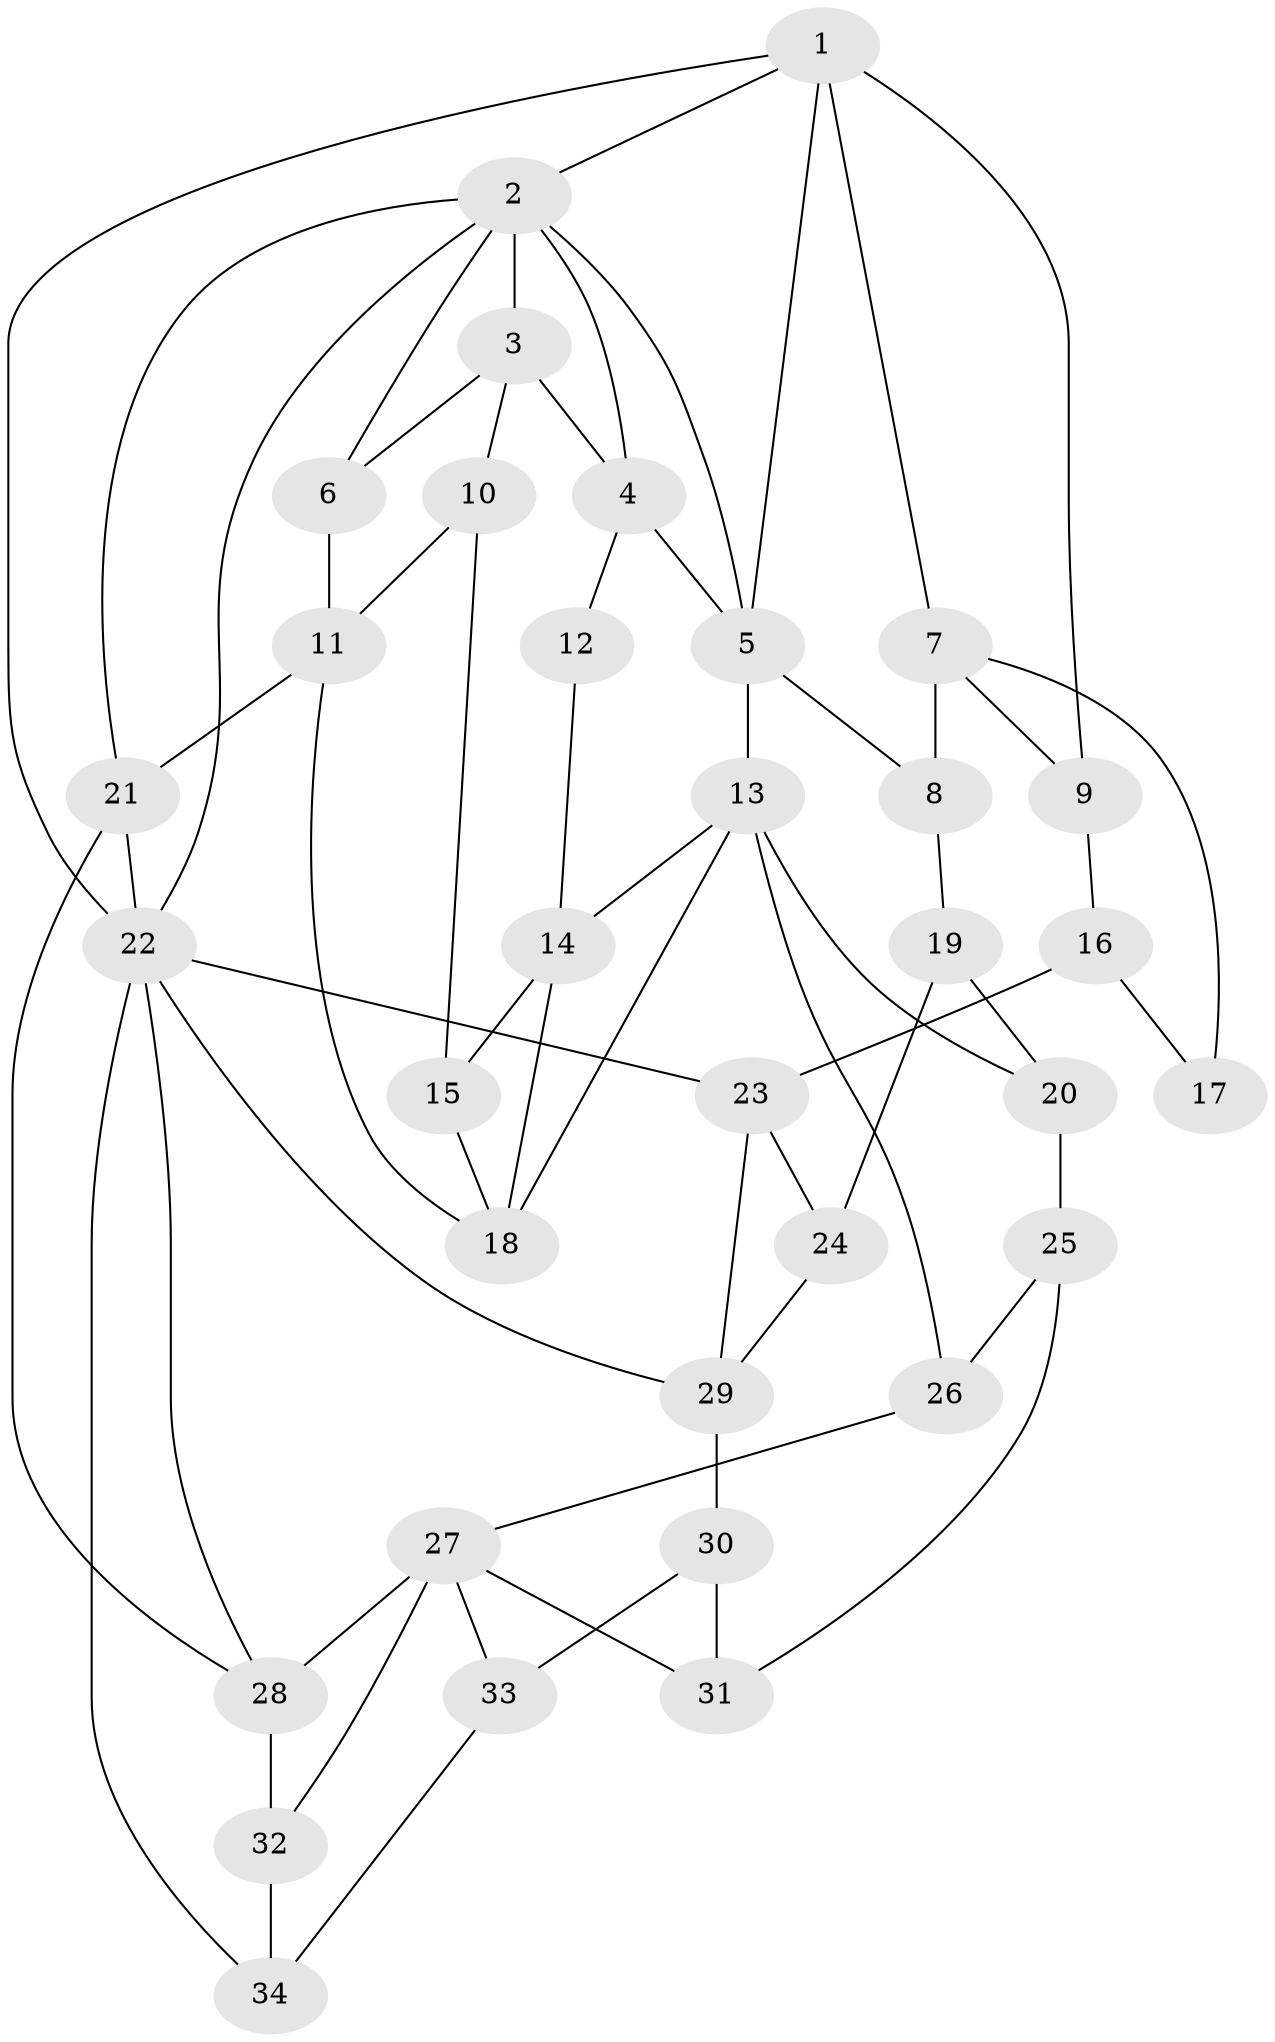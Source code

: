 // original degree distribution, {3: 0.018018018018018018, 6: 0.1891891891891892, 5: 0.5765765765765766, 4: 0.21621621621621623}
// Generated by graph-tools (version 1.1) at 2025/54/03/04/25 22:54:48]
// undirected, 34 vertices, 63 edges
graph export_dot {
  node [color=gray90,style=filled];
  1;
  2;
  3;
  4;
  5;
  6;
  7;
  8;
  9;
  10;
  11;
  12;
  13;
  14;
  15;
  16;
  17;
  18;
  19;
  20;
  21;
  22;
  23;
  24;
  25;
  26;
  27;
  28;
  29;
  30;
  31;
  32;
  33;
  34;
  1 -- 2 [weight=2.0];
  1 -- 5 [weight=1.0];
  1 -- 7 [weight=1.0];
  1 -- 9 [weight=2.0];
  1 -- 22 [weight=1.0];
  2 -- 3 [weight=2.0];
  2 -- 4 [weight=1.0];
  2 -- 5 [weight=1.0];
  2 -- 6 [weight=1.0];
  2 -- 21 [weight=1.0];
  2 -- 22 [weight=1.0];
  3 -- 4 [weight=2.0];
  3 -- 6 [weight=1.0];
  3 -- 10 [weight=1.0];
  4 -- 5 [weight=1.0];
  4 -- 12 [weight=2.0];
  5 -- 8 [weight=1.0];
  5 -- 13 [weight=1.0];
  6 -- 11 [weight=2.0];
  7 -- 8 [weight=2.0];
  7 -- 9 [weight=1.0];
  7 -- 17 [weight=1.0];
  8 -- 19 [weight=1.0];
  9 -- 16 [weight=2.0];
  10 -- 11 [weight=1.0];
  10 -- 15 [weight=1.0];
  11 -- 18 [weight=1.0];
  11 -- 21 [weight=2.0];
  12 -- 14 [weight=2.0];
  13 -- 14 [weight=1.0];
  13 -- 18 [weight=1.0];
  13 -- 20 [weight=1.0];
  13 -- 26 [weight=1.0];
  14 -- 15 [weight=2.0];
  14 -- 18 [weight=1.0];
  15 -- 18 [weight=1.0];
  16 -- 17 [weight=2.0];
  16 -- 23 [weight=2.0];
  19 -- 20 [weight=2.0];
  19 -- 24 [weight=2.0];
  20 -- 25 [weight=2.0];
  21 -- 22 [weight=1.0];
  21 -- 28 [weight=1.0];
  22 -- 23 [weight=1.0];
  22 -- 28 [weight=1.0];
  22 -- 29 [weight=1.0];
  22 -- 34 [weight=2.0];
  23 -- 24 [weight=1.0];
  23 -- 29 [weight=2.0];
  24 -- 29 [weight=1.0];
  25 -- 26 [weight=2.0];
  25 -- 31 [weight=2.0];
  26 -- 27 [weight=1.0];
  27 -- 28 [weight=1.0];
  27 -- 31 [weight=1.0];
  27 -- 32 [weight=2.0];
  27 -- 33 [weight=1.0];
  28 -- 32 [weight=3.0];
  29 -- 30 [weight=2.0];
  30 -- 31 [weight=2.0];
  30 -- 33 [weight=2.0];
  32 -- 34 [weight=1.0];
  33 -- 34 [weight=2.0];
}
